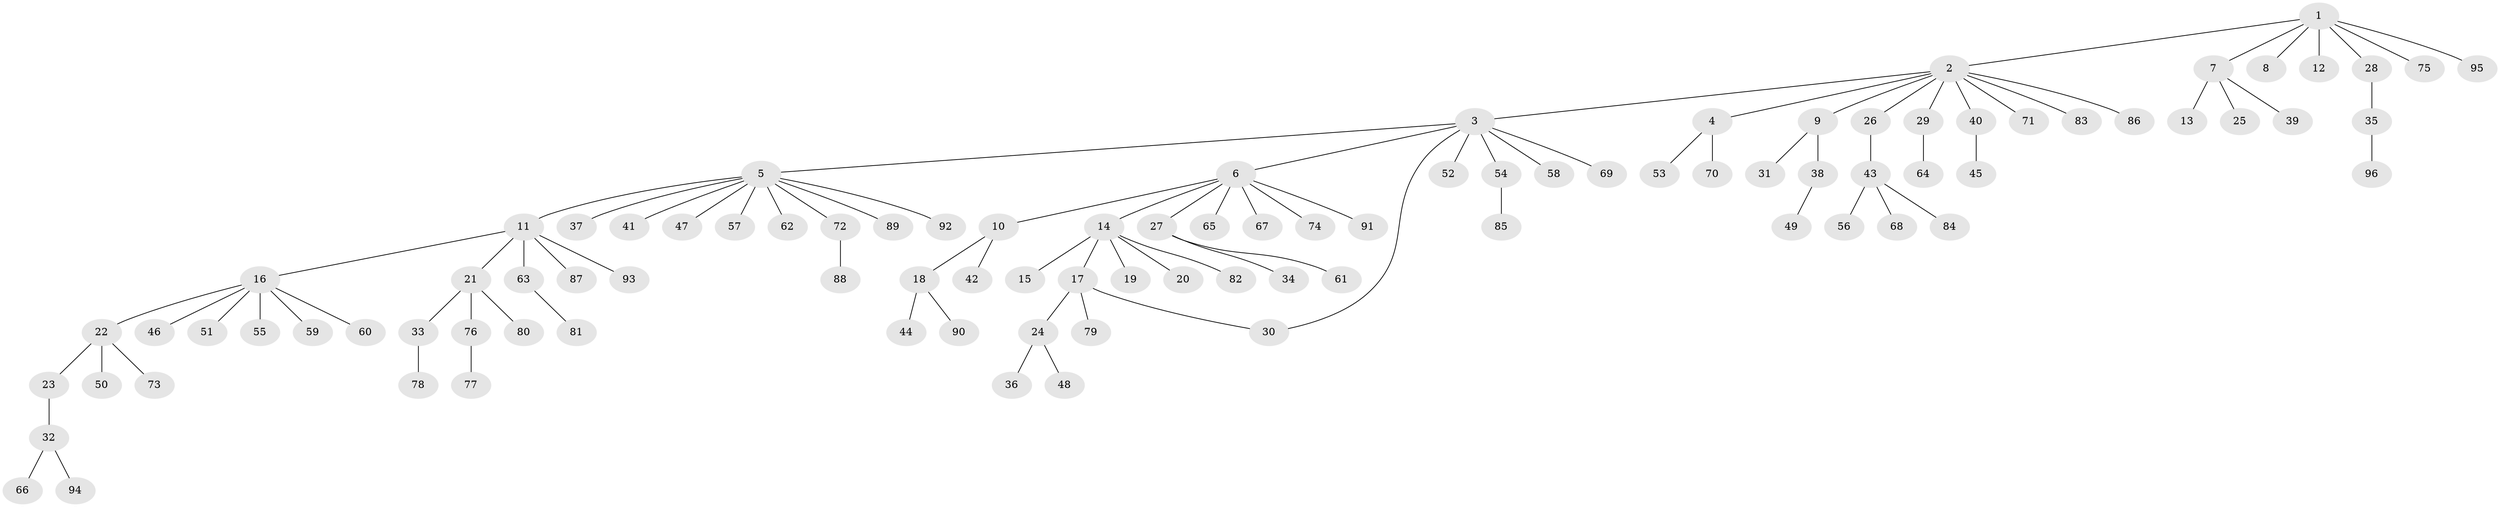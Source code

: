 // Generated by graph-tools (version 1.1) at 2025/26/03/09/25 03:26:03]
// undirected, 96 vertices, 96 edges
graph export_dot {
graph [start="1"]
  node [color=gray90,style=filled];
  1;
  2;
  3;
  4;
  5;
  6;
  7;
  8;
  9;
  10;
  11;
  12;
  13;
  14;
  15;
  16;
  17;
  18;
  19;
  20;
  21;
  22;
  23;
  24;
  25;
  26;
  27;
  28;
  29;
  30;
  31;
  32;
  33;
  34;
  35;
  36;
  37;
  38;
  39;
  40;
  41;
  42;
  43;
  44;
  45;
  46;
  47;
  48;
  49;
  50;
  51;
  52;
  53;
  54;
  55;
  56;
  57;
  58;
  59;
  60;
  61;
  62;
  63;
  64;
  65;
  66;
  67;
  68;
  69;
  70;
  71;
  72;
  73;
  74;
  75;
  76;
  77;
  78;
  79;
  80;
  81;
  82;
  83;
  84;
  85;
  86;
  87;
  88;
  89;
  90;
  91;
  92;
  93;
  94;
  95;
  96;
  1 -- 2;
  1 -- 7;
  1 -- 8;
  1 -- 12;
  1 -- 28;
  1 -- 75;
  1 -- 95;
  2 -- 3;
  2 -- 4;
  2 -- 9;
  2 -- 26;
  2 -- 29;
  2 -- 40;
  2 -- 71;
  2 -- 83;
  2 -- 86;
  3 -- 5;
  3 -- 6;
  3 -- 30;
  3 -- 52;
  3 -- 54;
  3 -- 58;
  3 -- 69;
  4 -- 53;
  4 -- 70;
  5 -- 11;
  5 -- 37;
  5 -- 41;
  5 -- 47;
  5 -- 57;
  5 -- 62;
  5 -- 72;
  5 -- 89;
  5 -- 92;
  6 -- 10;
  6 -- 14;
  6 -- 27;
  6 -- 65;
  6 -- 67;
  6 -- 74;
  6 -- 91;
  7 -- 13;
  7 -- 25;
  7 -- 39;
  9 -- 31;
  9 -- 38;
  10 -- 18;
  10 -- 42;
  11 -- 16;
  11 -- 21;
  11 -- 63;
  11 -- 87;
  11 -- 93;
  14 -- 15;
  14 -- 17;
  14 -- 19;
  14 -- 20;
  14 -- 82;
  16 -- 22;
  16 -- 46;
  16 -- 51;
  16 -- 55;
  16 -- 59;
  16 -- 60;
  17 -- 24;
  17 -- 30;
  17 -- 79;
  18 -- 44;
  18 -- 90;
  21 -- 33;
  21 -- 76;
  21 -- 80;
  22 -- 23;
  22 -- 50;
  22 -- 73;
  23 -- 32;
  24 -- 36;
  24 -- 48;
  26 -- 43;
  27 -- 34;
  27 -- 61;
  28 -- 35;
  29 -- 64;
  32 -- 66;
  32 -- 94;
  33 -- 78;
  35 -- 96;
  38 -- 49;
  40 -- 45;
  43 -- 56;
  43 -- 68;
  43 -- 84;
  54 -- 85;
  63 -- 81;
  72 -- 88;
  76 -- 77;
}
